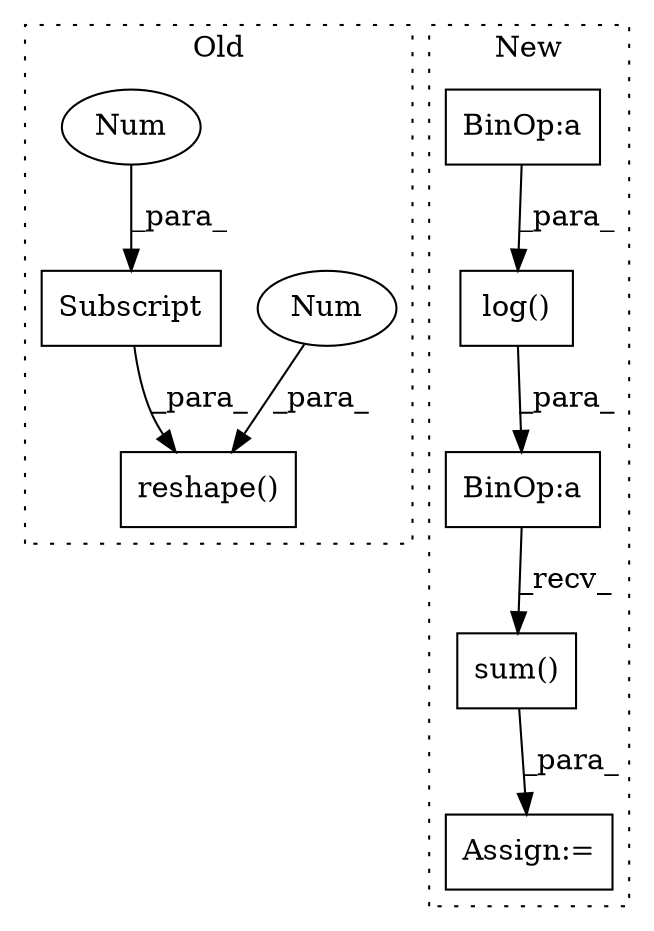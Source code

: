 digraph G {
subgraph cluster0 {
1 [label="reshape()" a="75" s="7745,7796" l="12,1" shape="box"];
5 [label="Num" a="76" s="7779" l="2" shape="ellipse"];
8 [label="Subscript" a="63" s="7783,0" l="13,0" shape="box"];
9 [label="Num" a="76" s="7793" l="2" shape="ellipse"];
label = "Old";
style="dotted";
}
subgraph cluster1 {
2 [label="log()" a="75" s="7854,7909" l="8,1" shape="box"];
3 [label="Assign:=" a="68" s="8069" l="4" shape="box"];
4 [label="sum()" a="75" s="8007" l="10" shape="box"];
6 [label="BinOp:a" a="82" s="7873" l="3" shape="box"];
7 [label="BinOp:a" a="82" s="7910" l="3" shape="box"];
label = "New";
style="dotted";
}
2 -> 7 [label="_para_"];
4 -> 3 [label="_para_"];
5 -> 1 [label="_para_"];
6 -> 2 [label="_para_"];
7 -> 4 [label="_recv_"];
8 -> 1 [label="_para_"];
9 -> 8 [label="_para_"];
}